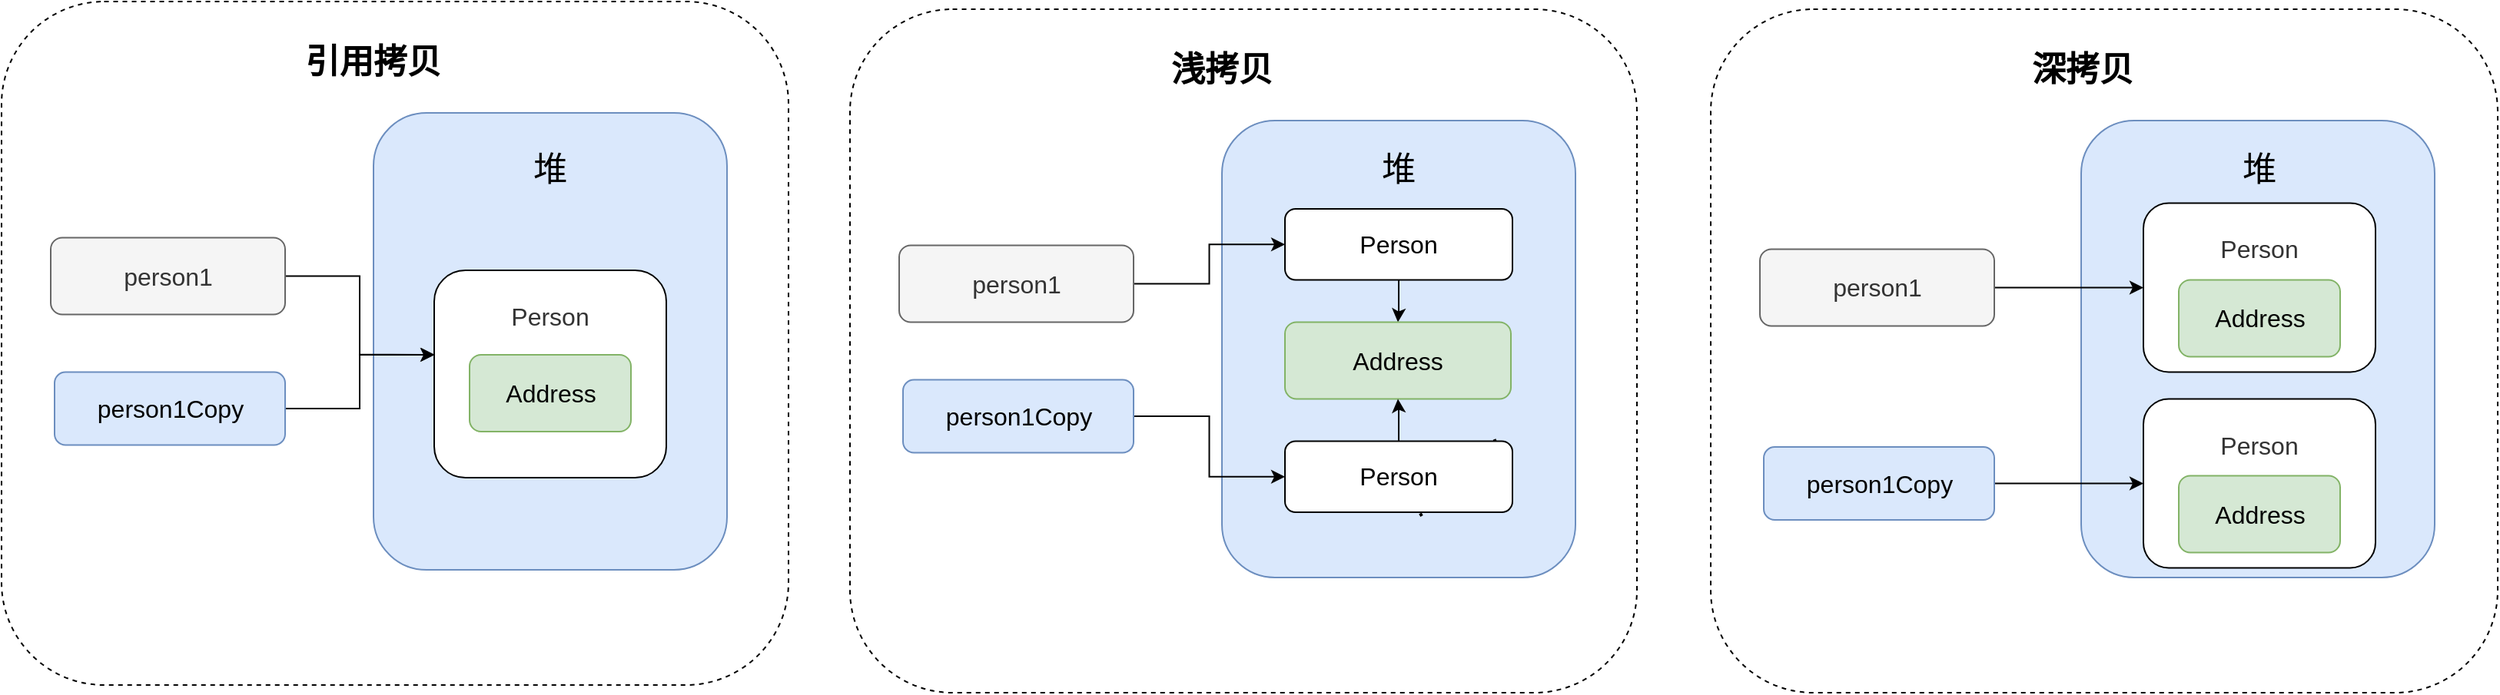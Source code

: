 <mxfile version="13.4.5" type="device"><diagram id="KJUpccsywgqX94dHTPwA" name="Page-1"><mxGraphModel dx="1933" dy="2166" grid="1" gridSize="10" guides="1" tooltips="1" connect="1" arrows="1" fold="1" page="1" pageScale="1" pageWidth="827" pageHeight="1169" math="0" shadow="0"><root><mxCell id="0"/><mxCell id="1" parent="0"/><mxCell id="mM1eiVt6KKhjBTiClW2J-5" value="" style="rounded=1;whiteSpace=wrap;html=1;fontSize=25;shadow=0;sketch=0;dashed=1;" parent="1" vertex="1"><mxGeometry x="-12" y="-310" width="512" height="445" as="geometry"/></mxCell><mxCell id="bZhuFArkW2LyaiNgwJ1O-1" value="引用拷贝" style="text;html=1;strokeColor=none;fillColor=none;align=center;verticalAlign=middle;whiteSpace=wrap;rounded=0;fontSize=22;fontStyle=1;shadow=0;sketch=0;" parent="1" vertex="1"><mxGeometry x="110" y="-280" width="240" height="20" as="geometry"/></mxCell><mxCell id="bZhuFArkW2LyaiNgwJ1O-2" value="" style="rounded=1;whiteSpace=wrap;html=1;glass=0;shadow=0;sketch=0;fillColor=#dae8fc;strokeColor=#6c8ebf;" parent="1" vertex="1"><mxGeometry x="230" y="-237.5" width="230" height="297.5" as="geometry"/></mxCell><mxCell id="mM1eiVt6KKhjBTiClW2J-4" style="edgeStyle=orthogonalEdgeStyle;rounded=0;orthogonalLoop=1;jettySize=auto;html=1;entryX=0.003;entryY=0.407;entryDx=0;entryDy=0;entryPerimeter=0;fontSize=20;shadow=0;sketch=0;" parent="1" source="bZhuFArkW2LyaiNgwJ1O-4" target="bZhuFArkW2LyaiNgwJ1O-17" edge="1"><mxGeometry relative="1" as="geometry"/></mxCell><mxCell id="bZhuFArkW2LyaiNgwJ1O-4" value="&lt;font style=&quot;font-size: 16px;&quot;&gt;person1Copy&lt;/font&gt;" style="rounded=1;whiteSpace=wrap;html=1;glass=0;shadow=0;sketch=0;fillColor=#dae8fc;strokeColor=#6c8ebf;fontSize=16;" parent="1" vertex="1"><mxGeometry x="22.5" y="-68.75" width="150" height="47.5" as="geometry"/></mxCell><mxCell id="mM1eiVt6KKhjBTiClW2J-2" style="edgeStyle=orthogonalEdgeStyle;rounded=0;orthogonalLoop=1;jettySize=auto;html=1;fontSize=20;shadow=0;sketch=0;" parent="1" source="bZhuFArkW2LyaiNgwJ1O-6" target="bZhuFArkW2LyaiNgwJ1O-17" edge="1"><mxGeometry relative="1" as="geometry"><Array as="points"><mxPoint x="221" y="-131"/><mxPoint x="221" y="-80"/></Array></mxGeometry></mxCell><mxCell id="bZhuFArkW2LyaiNgwJ1O-6" value="person1" style="rounded=1;whiteSpace=wrap;html=1;glass=0;shadow=0;sketch=0;fillColor=#f5f5f5;strokeColor=#666666;fontColor=#333333;fontSize=16;" parent="1" vertex="1"><mxGeometry x="20" y="-156.25" width="152.5" height="50" as="geometry"/></mxCell><mxCell id="bZhuFArkW2LyaiNgwJ1O-7" value="&lt;font style=&quot;font-size: 22px;&quot;&gt;堆&lt;/font&gt;" style="text;html=1;strokeColor=none;fillColor=none;align=center;verticalAlign=middle;whiteSpace=wrap;rounded=0;opacity=40;fontSize=22;shadow=0;sketch=0;" parent="1" vertex="1"><mxGeometry x="325" y="-210" width="40" height="20" as="geometry"/></mxCell><mxCell id="bZhuFArkW2LyaiNgwJ1O-17" value="" style="rounded=1;whiteSpace=wrap;html=1;glass=0;shadow=0;sketch=0;fontSize=18;" parent="1" vertex="1"><mxGeometry x="269.5" y="-135" width="151" height="135" as="geometry"/></mxCell><mxCell id="bZhuFArkW2LyaiNgwJ1O-18" value="&lt;font style=&quot;font-size: 16px;&quot;&gt;Address&lt;/font&gt;" style="rounded=1;whiteSpace=wrap;html=1;glass=0;shadow=0;sketch=0;fillColor=#d5e8d4;strokeColor=#82b366;fontSize=16;" parent="1" vertex="1"><mxGeometry x="292.5" y="-80" width="105" height="50" as="geometry"/></mxCell><mxCell id="bZhuFArkW2LyaiNgwJ1O-19" value="&lt;font color=&quot;#333333&quot; style=&quot;font-size: 16px;&quot;&gt;&lt;span style=&quot;font-size: 16px;&quot;&gt;Person&lt;/span&gt;&lt;/font&gt;" style="text;html=1;strokeColor=none;fillColor=none;align=center;verticalAlign=middle;whiteSpace=wrap;rounded=0;fontSize=16;shadow=0;sketch=0;" parent="1" vertex="1"><mxGeometry x="325" y="-115" width="40" height="20" as="geometry"/></mxCell><mxCell id="mM1eiVt6KKhjBTiClW2J-7" value="" style="rounded=1;whiteSpace=wrap;html=1;fontSize=25;shadow=0;sketch=0;dashed=1;" parent="1" vertex="1"><mxGeometry x="540" y="-305" width="512" height="445" as="geometry"/></mxCell><mxCell id="mM1eiVt6KKhjBTiClW2J-8" value="浅拷贝" style="text;html=1;strokeColor=none;fillColor=none;align=center;verticalAlign=middle;whiteSpace=wrap;rounded=0;fontSize=22;fontStyle=1;shadow=0;sketch=0;" parent="1" vertex="1"><mxGeometry x="662" y="-275" width="240" height="20" as="geometry"/></mxCell><mxCell id="mM1eiVt6KKhjBTiClW2J-9" value="" style="rounded=1;whiteSpace=wrap;html=1;glass=0;shadow=0;sketch=0;fillColor=#dae8fc;strokeColor=#6c8ebf;" parent="1" vertex="1"><mxGeometry x="782" y="-232.5" width="230" height="297.5" as="geometry"/></mxCell><mxCell id="mM1eiVt6KKhjBTiClW2J-24" style="edgeStyle=orthogonalEdgeStyle;rounded=0;sketch=0;orthogonalLoop=1;jettySize=auto;html=1;entryX=0;entryY=0.5;entryDx=0;entryDy=0;shadow=0;fontSize=25;" parent="1" source="mM1eiVt6KKhjBTiClW2J-11" target="mM1eiVt6KKhjBTiClW2J-19" edge="1"><mxGeometry relative="1" as="geometry"/></mxCell><mxCell id="mM1eiVt6KKhjBTiClW2J-11" value="&lt;font style=&quot;font-size: 16px;&quot;&gt;person1Copy&lt;/font&gt;" style="rounded=1;whiteSpace=wrap;html=1;glass=0;shadow=0;sketch=0;fillColor=#dae8fc;strokeColor=#6c8ebf;fontSize=16;" parent="1" vertex="1"><mxGeometry x="574.5" y="-63.75" width="150" height="47.5" as="geometry"/></mxCell><mxCell id="mM1eiVt6KKhjBTiClW2J-23" style="edgeStyle=orthogonalEdgeStyle;rounded=0;sketch=0;orthogonalLoop=1;jettySize=auto;html=1;entryX=0;entryY=0.5;entryDx=0;entryDy=0;shadow=0;fontSize=25;" parent="1" source="mM1eiVt6KKhjBTiClW2J-13" target="mM1eiVt6KKhjBTiClW2J-15" edge="1"><mxGeometry relative="1" as="geometry"/></mxCell><mxCell id="mM1eiVt6KKhjBTiClW2J-13" value="person1" style="rounded=1;whiteSpace=wrap;html=1;glass=0;shadow=0;sketch=0;fillColor=#f5f5f5;strokeColor=#666666;fontColor=#333333;fontSize=16;" parent="1" vertex="1"><mxGeometry x="572" y="-151.25" width="152.5" height="50" as="geometry"/></mxCell><mxCell id="mM1eiVt6KKhjBTiClW2J-14" value="&lt;font style=&quot;font-size: 22px;&quot;&gt;堆&lt;/font&gt;" style="text;html=1;strokeColor=none;fillColor=none;align=center;verticalAlign=middle;whiteSpace=wrap;rounded=0;opacity=40;fontSize=22;shadow=0;sketch=0;" parent="1" vertex="1"><mxGeometry x="877" y="-210" width="40" height="20" as="geometry"/></mxCell><mxCell id="mM1eiVt6KKhjBTiClW2J-21" style="edgeStyle=orthogonalEdgeStyle;rounded=0;sketch=0;orthogonalLoop=1;jettySize=auto;html=1;entryX=0.5;entryY=0;entryDx=0;entryDy=0;shadow=0;fontSize=25;" parent="1" source="mM1eiVt6KKhjBTiClW2J-15" target="mM1eiVt6KKhjBTiClW2J-16" edge="1"><mxGeometry relative="1" as="geometry"/></mxCell><mxCell id="mM1eiVt6KKhjBTiClW2J-15" value="Person" style="rounded=1;whiteSpace=wrap;html=1;glass=0;shadow=0;sketch=0;fontSize=16;" parent="1" vertex="1"><mxGeometry x="823" y="-175" width="148" height="46.25" as="geometry"/></mxCell><mxCell id="mM1eiVt6KKhjBTiClW2J-16" value="&lt;font style=&quot;font-size: 16px;&quot;&gt;Address&lt;/font&gt;" style="rounded=1;whiteSpace=wrap;html=1;glass=0;shadow=0;sketch=0;fillColor=#d5e8d4;strokeColor=#82b366;fontSize=16;" parent="1" vertex="1"><mxGeometry x="823" y="-101.25" width="147" height="50" as="geometry"/></mxCell><mxCell id="mM1eiVt6KKhjBTiClW2J-18" value="" style="endArrow=none;dashed=1;html=1;dashPattern=1 3;strokeWidth=2;shadow=0;fontSize=25;sketch=0;" parent="1" source="mM1eiVt6KKhjBTiClW2J-19" edge="1"><mxGeometry width="50" height="50" relative="1" as="geometry"><mxPoint x="912" y="25" as="sourcePoint"/><mxPoint x="962" y="-25" as="targetPoint"/></mxGeometry></mxCell><mxCell id="mM1eiVt6KKhjBTiClW2J-22" style="edgeStyle=orthogonalEdgeStyle;rounded=0;sketch=0;orthogonalLoop=1;jettySize=auto;html=1;entryX=0.5;entryY=1;entryDx=0;entryDy=0;shadow=0;fontSize=25;" parent="1" source="mM1eiVt6KKhjBTiClW2J-19" target="mM1eiVt6KKhjBTiClW2J-16" edge="1"><mxGeometry relative="1" as="geometry"/></mxCell><mxCell id="mM1eiVt6KKhjBTiClW2J-19" value="Person" style="rounded=1;whiteSpace=wrap;html=1;glass=0;shadow=0;sketch=0;fontSize=16;" parent="1" vertex="1"><mxGeometry x="823" y="-23.75" width="148" height="46.25" as="geometry"/></mxCell><mxCell id="mM1eiVt6KKhjBTiClW2J-20" value="" style="endArrow=none;dashed=1;html=1;dashPattern=1 3;strokeWidth=2;shadow=0;fontSize=25;sketch=0;" parent="1" target="mM1eiVt6KKhjBTiClW2J-19" edge="1"><mxGeometry width="50" height="50" relative="1" as="geometry"><mxPoint x="912" y="25" as="sourcePoint"/><mxPoint x="962" y="-25" as="targetPoint"/></mxGeometry></mxCell><mxCell id="mM1eiVt6KKhjBTiClW2J-25" value="" style="rounded=1;whiteSpace=wrap;html=1;fontSize=25;shadow=0;sketch=0;dashed=1;" parent="1" vertex="1"><mxGeometry x="1100" y="-305" width="512" height="445" as="geometry"/></mxCell><mxCell id="mM1eiVt6KKhjBTiClW2J-26" value="深拷贝" style="text;html=1;strokeColor=none;fillColor=none;align=center;verticalAlign=middle;whiteSpace=wrap;rounded=0;fontSize=22;fontStyle=1;shadow=0;sketch=0;" parent="1" vertex="1"><mxGeometry x="1222" y="-275" width="240" height="20" as="geometry"/></mxCell><mxCell id="mM1eiVt6KKhjBTiClW2J-27" value="" style="rounded=1;whiteSpace=wrap;html=1;glass=0;shadow=0;sketch=0;fillColor=#dae8fc;strokeColor=#6c8ebf;" parent="1" vertex="1"><mxGeometry x="1341" y="-232.5" width="230" height="297.5" as="geometry"/></mxCell><mxCell id="mM1eiVt6KKhjBTiClW2J-41" style="edgeStyle=orthogonalEdgeStyle;rounded=0;sketch=0;orthogonalLoop=1;jettySize=auto;html=1;entryX=0;entryY=0.5;entryDx=0;entryDy=0;shadow=0;fontSize=25;" parent="1" source="mM1eiVt6KKhjBTiClW2J-29" target="mM1eiVt6KKhjBTiClW2J-37" edge="1"><mxGeometry relative="1" as="geometry"/></mxCell><mxCell id="mM1eiVt6KKhjBTiClW2J-29" value="&lt;font style=&quot;font-size: 16px;&quot;&gt;person1Copy&lt;/font&gt;" style="rounded=1;whiteSpace=wrap;html=1;glass=0;shadow=0;sketch=0;fillColor=#dae8fc;strokeColor=#6c8ebf;fontSize=16;" parent="1" vertex="1"><mxGeometry x="1134.5" y="-20" width="150" height="47.5" as="geometry"/></mxCell><mxCell id="mM1eiVt6KKhjBTiClW2J-40" style="edgeStyle=orthogonalEdgeStyle;rounded=0;sketch=0;orthogonalLoop=1;jettySize=auto;html=1;shadow=0;fontSize=25;" parent="1" source="mM1eiVt6KKhjBTiClW2J-31" target="mM1eiVt6KKhjBTiClW2J-33" edge="1"><mxGeometry relative="1" as="geometry"/></mxCell><mxCell id="mM1eiVt6KKhjBTiClW2J-31" value="person1" style="rounded=1;whiteSpace=wrap;html=1;glass=0;shadow=0;sketch=0;fillColor=#f5f5f5;strokeColor=#666666;fontColor=#333333;fontSize=16;" parent="1" vertex="1"><mxGeometry x="1132" y="-148.75" width="152.5" height="50" as="geometry"/></mxCell><mxCell id="mM1eiVt6KKhjBTiClW2J-32" value="&lt;font style=&quot;font-size: 22px;&quot;&gt;堆&lt;/font&gt;" style="text;html=1;strokeColor=none;fillColor=none;align=center;verticalAlign=middle;whiteSpace=wrap;rounded=0;opacity=40;fontSize=22;shadow=0;sketch=0;" parent="1" vertex="1"><mxGeometry x="1437" y="-210" width="40" height="20" as="geometry"/></mxCell><mxCell id="mM1eiVt6KKhjBTiClW2J-33" value="" style="rounded=1;whiteSpace=wrap;html=1;glass=0;shadow=0;sketch=0;fontSize=18;" parent="1" vertex="1"><mxGeometry x="1381.5" y="-178.75" width="151" height="110" as="geometry"/></mxCell><mxCell id="mM1eiVt6KKhjBTiClW2J-34" value="&lt;font style=&quot;font-size: 16px;&quot;&gt;Address&lt;/font&gt;" style="rounded=1;whiteSpace=wrap;html=1;glass=0;shadow=0;sketch=0;fillColor=#d5e8d4;strokeColor=#82b366;fontSize=16;" parent="1" vertex="1"><mxGeometry x="1404.5" y="-128.75" width="105" height="50" as="geometry"/></mxCell><mxCell id="mM1eiVt6KKhjBTiClW2J-35" value="&lt;font color=&quot;#333333&quot; style=&quot;font-size: 16px;&quot;&gt;&lt;span style=&quot;font-size: 16px;&quot;&gt;Person&lt;/span&gt;&lt;/font&gt;" style="text;html=1;strokeColor=none;fillColor=none;align=center;verticalAlign=middle;whiteSpace=wrap;rounded=0;fontSize=16;shadow=0;sketch=0;" parent="1" vertex="1"><mxGeometry x="1437" y="-158.75" width="40" height="20" as="geometry"/></mxCell><mxCell id="mM1eiVt6KKhjBTiClW2J-36" value="" style="endArrow=none;dashed=1;html=1;dashPattern=1 3;strokeWidth=2;shadow=0;fontSize=25;sketch=0;" parent="1" edge="1"><mxGeometry width="50" height="50" relative="1" as="geometry"><mxPoint x="1472" y="25" as="sourcePoint"/><mxPoint x="1522" y="-25" as="targetPoint"/></mxGeometry></mxCell><mxCell id="mM1eiVt6KKhjBTiClW2J-37" value="" style="rounded=1;whiteSpace=wrap;html=1;glass=0;shadow=0;sketch=0;fontSize=18;" parent="1" vertex="1"><mxGeometry x="1381.5" y="-51.25" width="151" height="110" as="geometry"/></mxCell><mxCell id="mM1eiVt6KKhjBTiClW2J-38" value="&lt;font style=&quot;font-size: 16px;&quot;&gt;Address&lt;/font&gt;" style="rounded=1;whiteSpace=wrap;html=1;glass=0;shadow=0;sketch=0;fillColor=#d5e8d4;strokeColor=#82b366;fontSize=16;" parent="1" vertex="1"><mxGeometry x="1404.5" y="-1.25" width="105" height="50" as="geometry"/></mxCell><mxCell id="mM1eiVt6KKhjBTiClW2J-39" value="&lt;font color=&quot;#333333&quot; style=&quot;font-size: 16px;&quot;&gt;&lt;span style=&quot;font-size: 16px;&quot;&gt;Person&lt;/span&gt;&lt;/font&gt;" style="text;html=1;strokeColor=none;fillColor=none;align=center;verticalAlign=middle;whiteSpace=wrap;rounded=0;fontSize=16;shadow=0;sketch=0;" parent="1" vertex="1"><mxGeometry x="1437" y="-31.25" width="40" height="20" as="geometry"/></mxCell></root></mxGraphModel></diagram></mxfile>